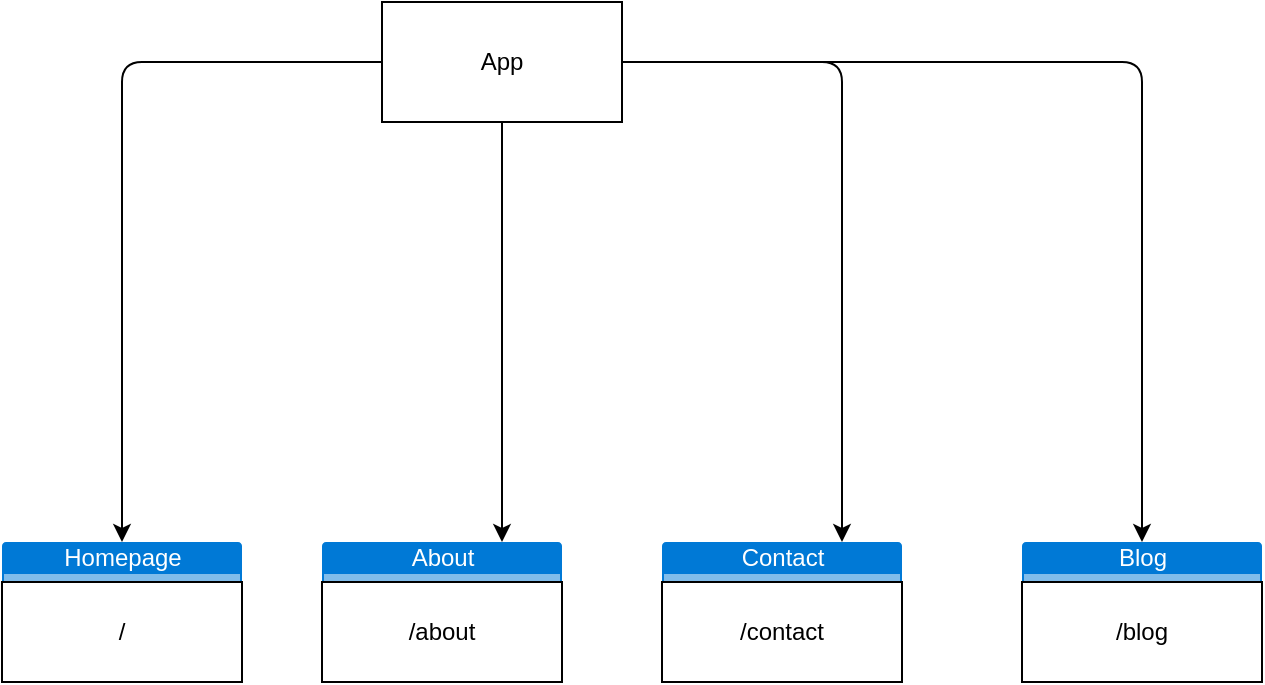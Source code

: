 <mxfile>
    <diagram id="FYdHTloaLEOOxnM_hxt5" name="Page-1">
        <mxGraphModel dx="719" dy="589" grid="1" gridSize="10" guides="1" tooltips="1" connect="1" arrows="1" fold="1" page="1" pageScale="1" pageWidth="850" pageHeight="1100" math="0" shadow="0">
            <root>
                <mxCell id="0"/>
                <mxCell id="1" parent="0"/>
                <mxCell id="8" style="edgeStyle=none;html=1;entryX=0.5;entryY=0;entryDx=0;entryDy=0;entryPerimeter=0;" edge="1" parent="1" source="2" target="7">
                    <mxGeometry relative="1" as="geometry">
                        <Array as="points">
                            <mxPoint x="180" y="120"/>
                        </Array>
                    </mxGeometry>
                </mxCell>
                <mxCell id="15" style="edgeStyle=none;html=1;entryX=0.75;entryY=0;entryDx=0;entryDy=0;entryPerimeter=0;" edge="1" parent="1" source="2" target="11">
                    <mxGeometry relative="1" as="geometry"/>
                </mxCell>
                <mxCell id="17" style="edgeStyle=none;html=1;entryX=0.75;entryY=0;entryDx=0;entryDy=0;entryPerimeter=0;" edge="1" parent="1" source="2" target="12">
                    <mxGeometry relative="1" as="geometry">
                        <Array as="points">
                            <mxPoint x="540" y="120"/>
                        </Array>
                    </mxGeometry>
                </mxCell>
                <mxCell id="18" style="edgeStyle=none;html=1;" edge="1" parent="1" source="2" target="13">
                    <mxGeometry relative="1" as="geometry">
                        <Array as="points">
                            <mxPoint x="690" y="120"/>
                        </Array>
                    </mxGeometry>
                </mxCell>
                <mxCell id="2" value="App" style="rounded=0;whiteSpace=wrap;html=1;" vertex="1" parent="1">
                    <mxGeometry x="310" y="90" width="120" height="60" as="geometry"/>
                </mxCell>
                <mxCell id="7" value="Homepage" style="html=1;strokeColor=none;fillColor=#0079D6;labelPosition=center;verticalLabelPosition=middle;verticalAlign=top;align=center;fontSize=12;outlineConnect=0;spacingTop=-6;fontColor=#FFFFFF;sketch=0;shape=mxgraph.sitemap.page;" vertex="1" parent="1">
                    <mxGeometry x="120" y="360" width="120" height="70" as="geometry"/>
                </mxCell>
                <mxCell id="11" value="About" style="html=1;strokeColor=none;fillColor=#0079D6;labelPosition=center;verticalLabelPosition=middle;verticalAlign=top;align=center;fontSize=12;outlineConnect=0;spacingTop=-6;fontColor=#FFFFFF;sketch=0;shape=mxgraph.sitemap.page;" vertex="1" parent="1">
                    <mxGeometry x="280" y="360" width="120" height="70" as="geometry"/>
                </mxCell>
                <mxCell id="12" value="Contact" style="html=1;strokeColor=none;fillColor=#0079D6;labelPosition=center;verticalLabelPosition=middle;verticalAlign=top;align=center;fontSize=12;outlineConnect=0;spacingTop=-6;fontColor=#FFFFFF;sketch=0;shape=mxgraph.sitemap.page;" vertex="1" parent="1">
                    <mxGeometry x="450" y="360" width="120" height="70" as="geometry"/>
                </mxCell>
                <mxCell id="13" value="Blog" style="html=1;strokeColor=none;fillColor=#0079D6;labelPosition=center;verticalLabelPosition=middle;verticalAlign=top;align=center;fontSize=12;outlineConnect=0;spacingTop=-6;fontColor=#FFFFFF;sketch=0;shape=mxgraph.sitemap.page;" vertex="1" parent="1">
                    <mxGeometry x="630" y="360" width="120" height="70" as="geometry"/>
                </mxCell>
                <mxCell id="19" value="/" style="rounded=0;whiteSpace=wrap;html=1;" vertex="1" parent="1">
                    <mxGeometry x="120" y="380" width="120" height="50" as="geometry"/>
                </mxCell>
                <mxCell id="20" value="/about" style="rounded=0;whiteSpace=wrap;html=1;" vertex="1" parent="1">
                    <mxGeometry x="280" y="380" width="120" height="50" as="geometry"/>
                </mxCell>
                <mxCell id="21" value="/contact" style="rounded=0;whiteSpace=wrap;html=1;" vertex="1" parent="1">
                    <mxGeometry x="450" y="380" width="120" height="50" as="geometry"/>
                </mxCell>
                <mxCell id="22" value="/blog" style="rounded=0;whiteSpace=wrap;html=1;" vertex="1" parent="1">
                    <mxGeometry x="630" y="380" width="120" height="50" as="geometry"/>
                </mxCell>
            </root>
        </mxGraphModel>
    </diagram>
</mxfile>